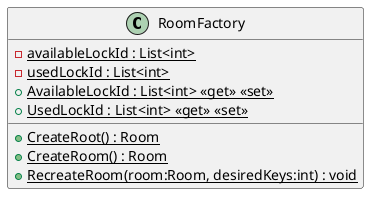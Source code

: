 @startuml
class RoomFactory {
    - {static} availableLockId : List<int>
    - {static} usedLockId : List<int>
    + {static} AvailableLockId : List<int> <<get>> <<set>>
    + {static} UsedLockId : List<int> <<get>> <<set>>
    + {static} CreateRoot() : Room
    + {static} CreateRoom() : Room
    + {static} RecreateRoom(room:Room, desiredKeys:int) : void
}
@enduml
